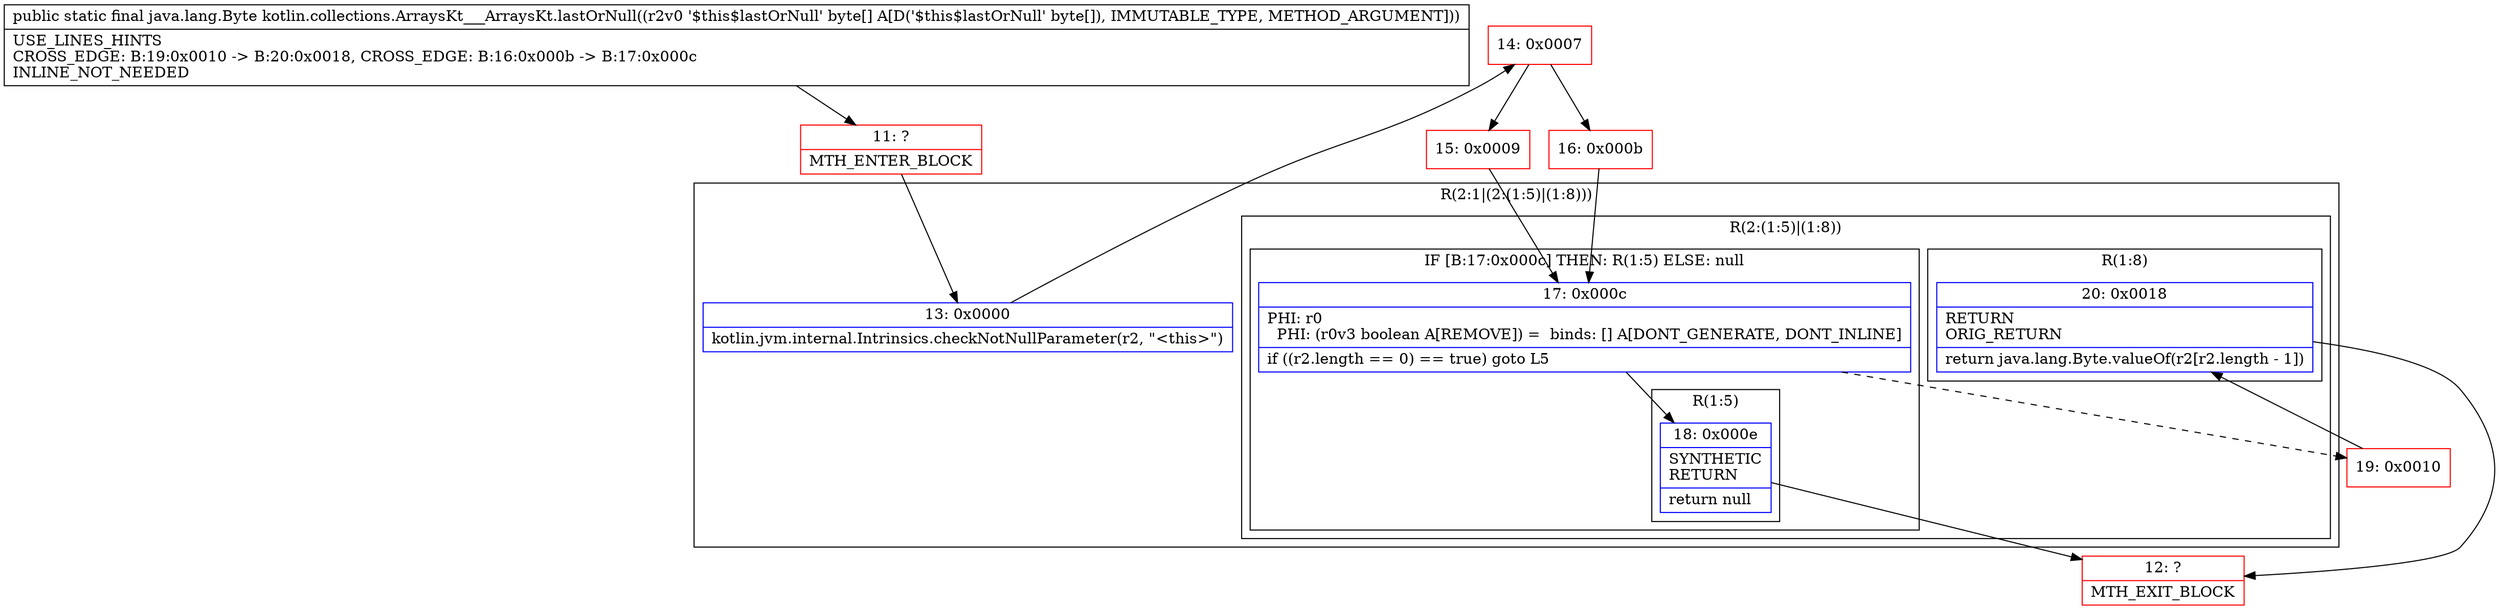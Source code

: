 digraph "CFG forkotlin.collections.ArraysKt___ArraysKt.lastOrNull([B)Ljava\/lang\/Byte;" {
subgraph cluster_Region_336549834 {
label = "R(2:1|(2:(1:5)|(1:8)))";
node [shape=record,color=blue];
Node_13 [shape=record,label="{13\:\ 0x0000|kotlin.jvm.internal.Intrinsics.checkNotNullParameter(r2, \"\<this\>\")\l}"];
subgraph cluster_Region_497050286 {
label = "R(2:(1:5)|(1:8))";
node [shape=record,color=blue];
subgraph cluster_IfRegion_605994478 {
label = "IF [B:17:0x000c] THEN: R(1:5) ELSE: null";
node [shape=record,color=blue];
Node_17 [shape=record,label="{17\:\ 0x000c|PHI: r0 \l  PHI: (r0v3 boolean A[REMOVE]) =  binds: [] A[DONT_GENERATE, DONT_INLINE]\l|if ((r2.length == 0) == true) goto L5\l}"];
subgraph cluster_Region_945113737 {
label = "R(1:5)";
node [shape=record,color=blue];
Node_18 [shape=record,label="{18\:\ 0x000e|SYNTHETIC\lRETURN\l|return null\l}"];
}
}
subgraph cluster_Region_1451948878 {
label = "R(1:8)";
node [shape=record,color=blue];
Node_20 [shape=record,label="{20\:\ 0x0018|RETURN\lORIG_RETURN\l|return java.lang.Byte.valueOf(r2[r2.length \- 1])\l}"];
}
}
}
Node_11 [shape=record,color=red,label="{11\:\ ?|MTH_ENTER_BLOCK\l}"];
Node_14 [shape=record,color=red,label="{14\:\ 0x0007}"];
Node_15 [shape=record,color=red,label="{15\:\ 0x0009}"];
Node_12 [shape=record,color=red,label="{12\:\ ?|MTH_EXIT_BLOCK\l}"];
Node_19 [shape=record,color=red,label="{19\:\ 0x0010}"];
Node_16 [shape=record,color=red,label="{16\:\ 0x000b}"];
MethodNode[shape=record,label="{public static final java.lang.Byte kotlin.collections.ArraysKt___ArraysKt.lastOrNull((r2v0 '$this$lastOrNull' byte[] A[D('$this$lastOrNull' byte[]), IMMUTABLE_TYPE, METHOD_ARGUMENT]))  | USE_LINES_HINTS\lCROSS_EDGE: B:19:0x0010 \-\> B:20:0x0018, CROSS_EDGE: B:16:0x000b \-\> B:17:0x000c\lINLINE_NOT_NEEDED\l}"];
MethodNode -> Node_11;Node_13 -> Node_14;
Node_17 -> Node_18;
Node_17 -> Node_19[style=dashed];
Node_18 -> Node_12;
Node_20 -> Node_12;
Node_11 -> Node_13;
Node_14 -> Node_15;
Node_14 -> Node_16;
Node_15 -> Node_17;
Node_19 -> Node_20;
Node_16 -> Node_17;
}

